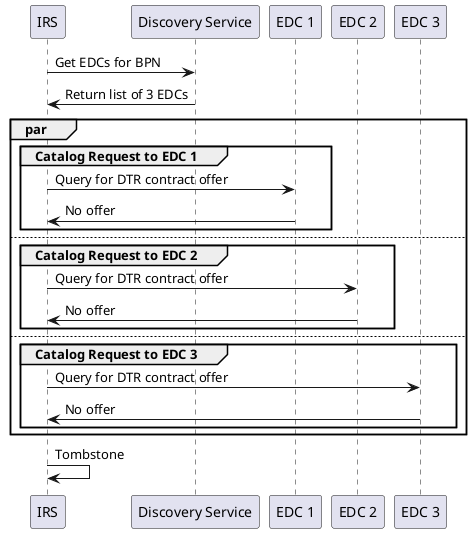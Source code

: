 @startuml
participant IRS
participant "Discovery Service" as DiscoveryService

participant "EDC 1" as EDCProvider1
participant "EDC 2" as EDCProvider2
participant "EDC 3" as EDCProvider3

IRS -> DiscoveryService: Get EDCs for BPN
DiscoveryService -> IRS: Return list of 3 EDCs

par
    group Catalog Request to EDC 1
        IRS -> EDCProvider1: Query for DTR contract offer
        EDCProvider1 -> IRS: No offer
    end

    else

    group Catalog Request to EDC 2
        IRS -> EDCProvider2: Query for DTR contract offer
        EDCProvider2 -> IRS: No offer
    end

    else

    group Catalog Request to EDC 3
        IRS -> EDCProvider3: Query for DTR contract offer
        EDCProvider3 -> IRS: No offer
    end
end

IRS -> IRS: Tombstone
@enduml
